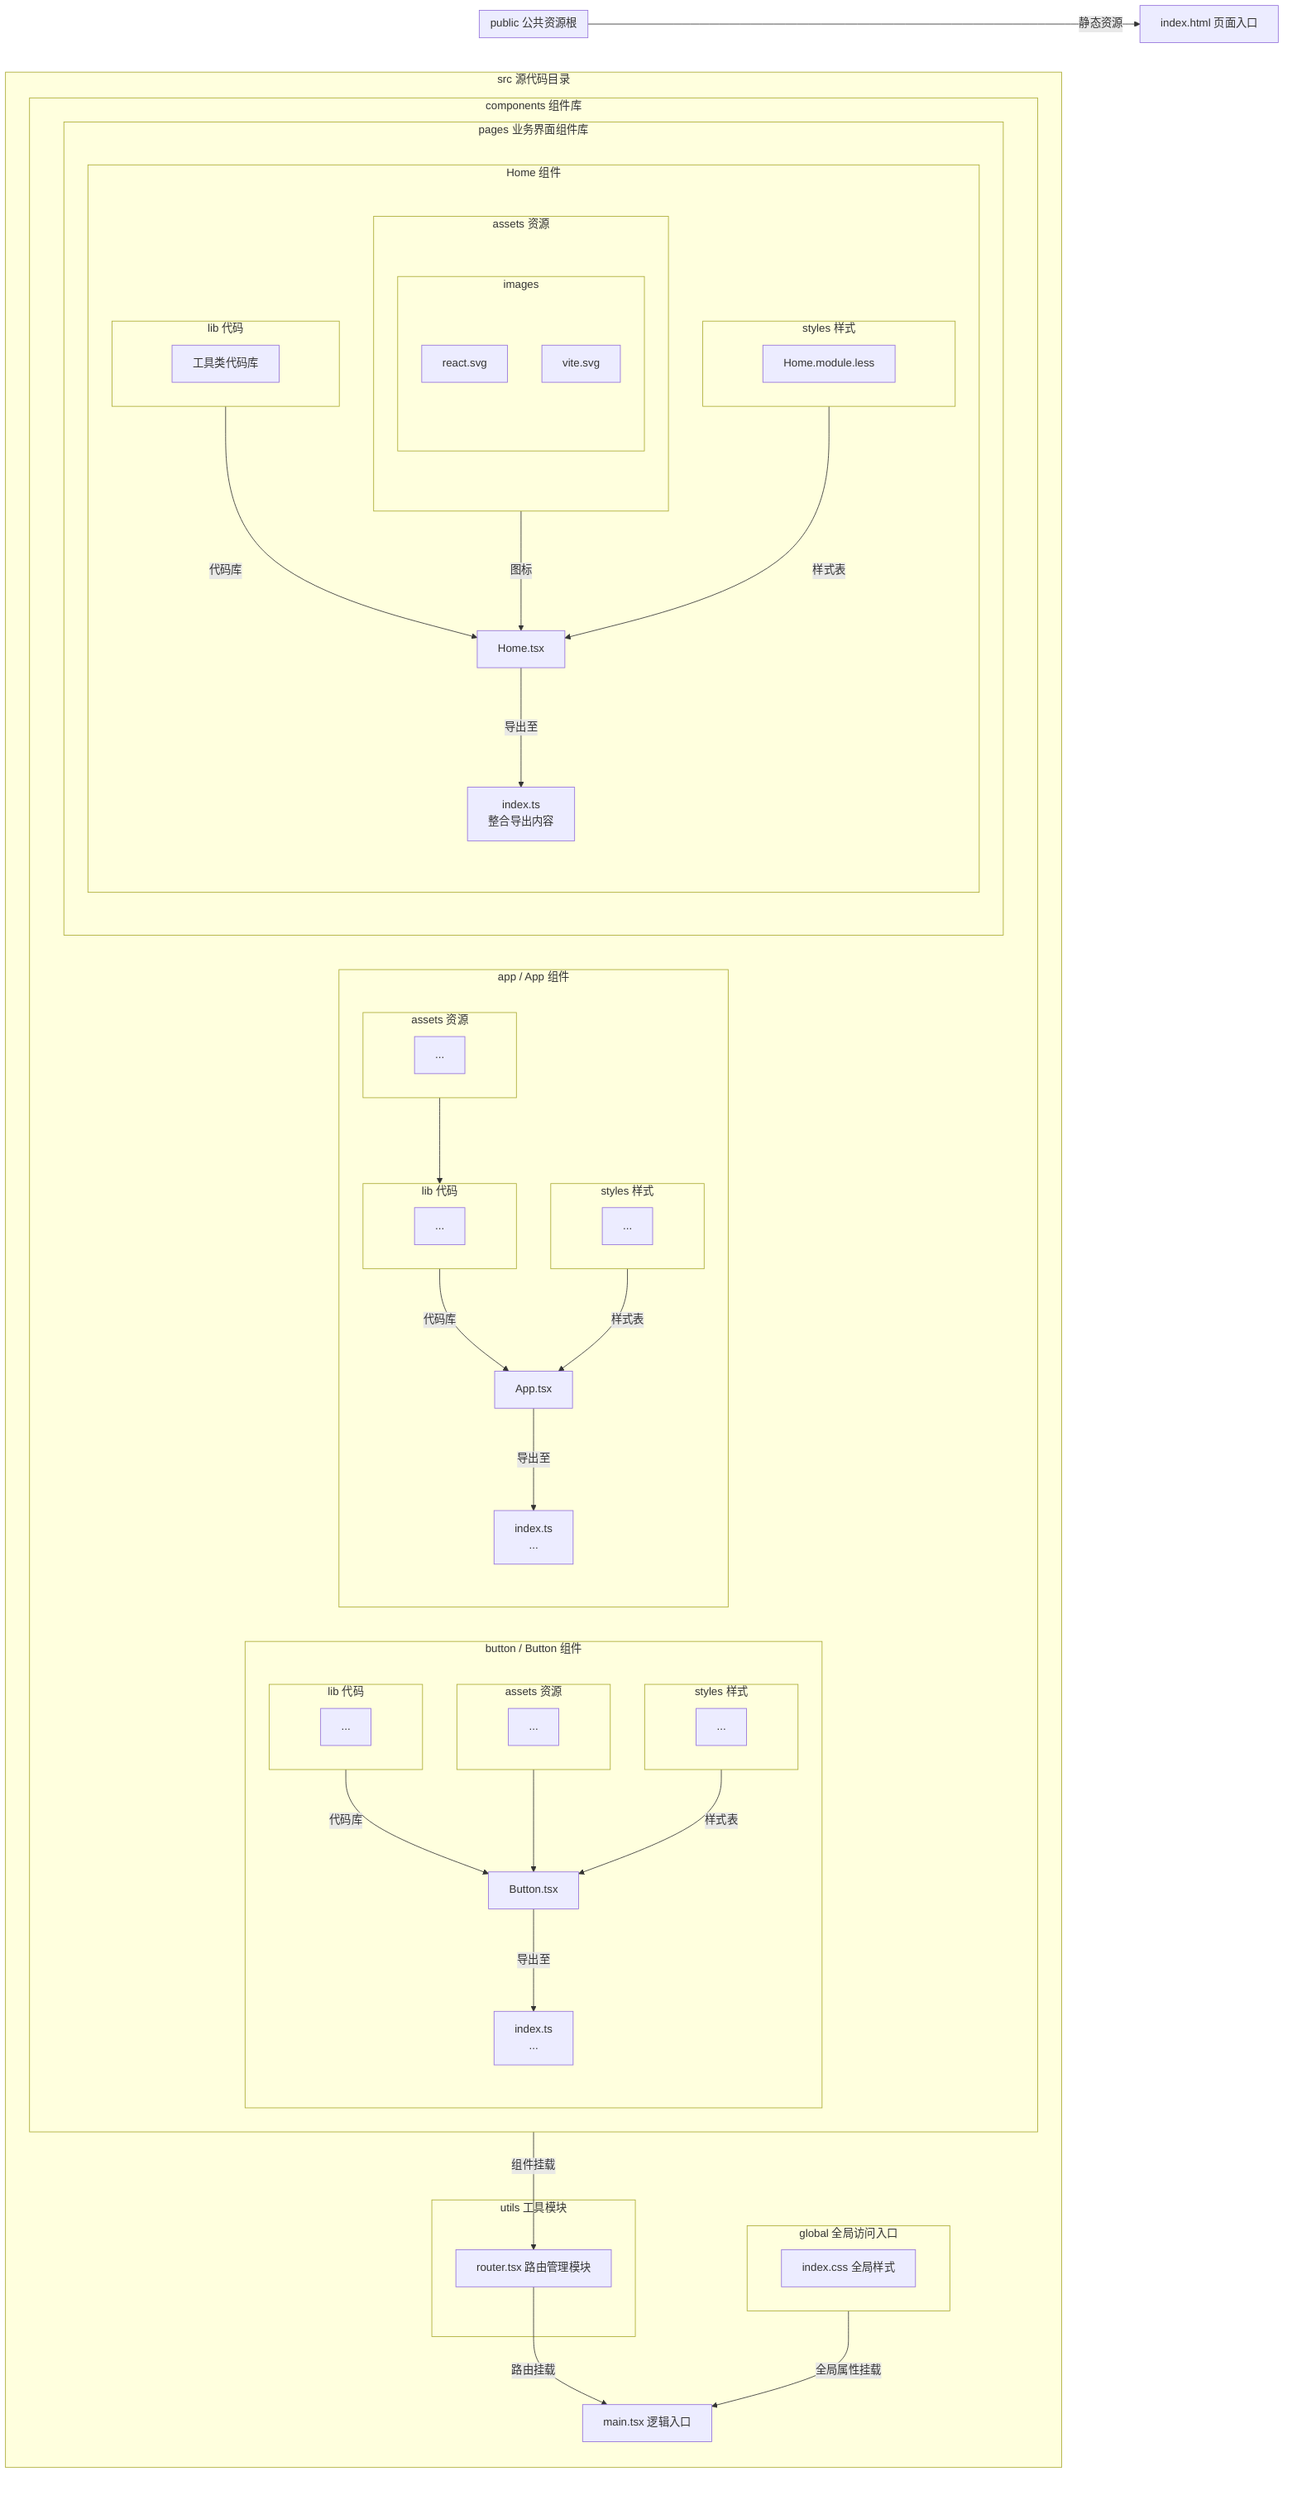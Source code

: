 flowchart LR
    subgraph src 源代码目录
        subgraph components[components 组件库]
            subgraph button / Button 组件
                subgraph assets2[assets 资源]
                    ...1[...]
                end
                subgraph lib2[lib 代码]
                    ...2[...]
                end
                subgraph styles2[styles 样式]
                    ...3[...]
                end
                lib2 --代码库-->Button.tsx
                assets2 --> Button.tsx
                styles2 --样式表-->Button.tsx --导出至--> index1.ts[index.ts<br>...]
            end
            subgraph app / App 组件
                subgraph assets3[assets 资源]
                    ...4[...]
                end
                subgraph lib3[lib 代码]
                    ...5[...]
                end
                subgraph styles3[styles 样式]
                    ...6[...]
                end
                lib3 --代码库-->App.tsx
                assets3 --> lib3
                styles3 --样式表-->App.tsx --导出至--> index3.ts[index.ts<br>...]
            end
            subgraph pages 业务界面组件库
                subgraph Home 组件
                    subgraph assets1[assets 资源]
                        subgraph images
                            react.svg
                        end
                    end
                    subgraph lib1[lib 代码]
                        工具类代码库
                    end
                    subgraph styles1[styles 样式]
                        Home.module.less
                    end
                    index2.ts[index.ts<br>整合导出内容]
                    lib1 --代码库-->Home.tsx
                    assets1--图标-->Home.tsx
                    styles1 --样式表-->Home.tsx --导出至--> index2.ts
                end
            end
        end
        subgraph utils 工具模块
            router.tsx[router.tsx 路由管理模块]
        end
        components --组件挂载--> router.tsx
        main.tsx[main.tsx 逻辑入口]
        router.tsx --路由挂载--> main.tsx
        subgraph global[global 全局访问入口]
            index.css[index.css 全局样式]
        end
        global --全局属性挂载--> main.tsx
    end
    subgraph public[public 公共资源根]
        subgraph images
            vitelogo[vite.svg]
        end
    end
    index.html[index.html 页面入口]
    public --静态资源--> index.html
